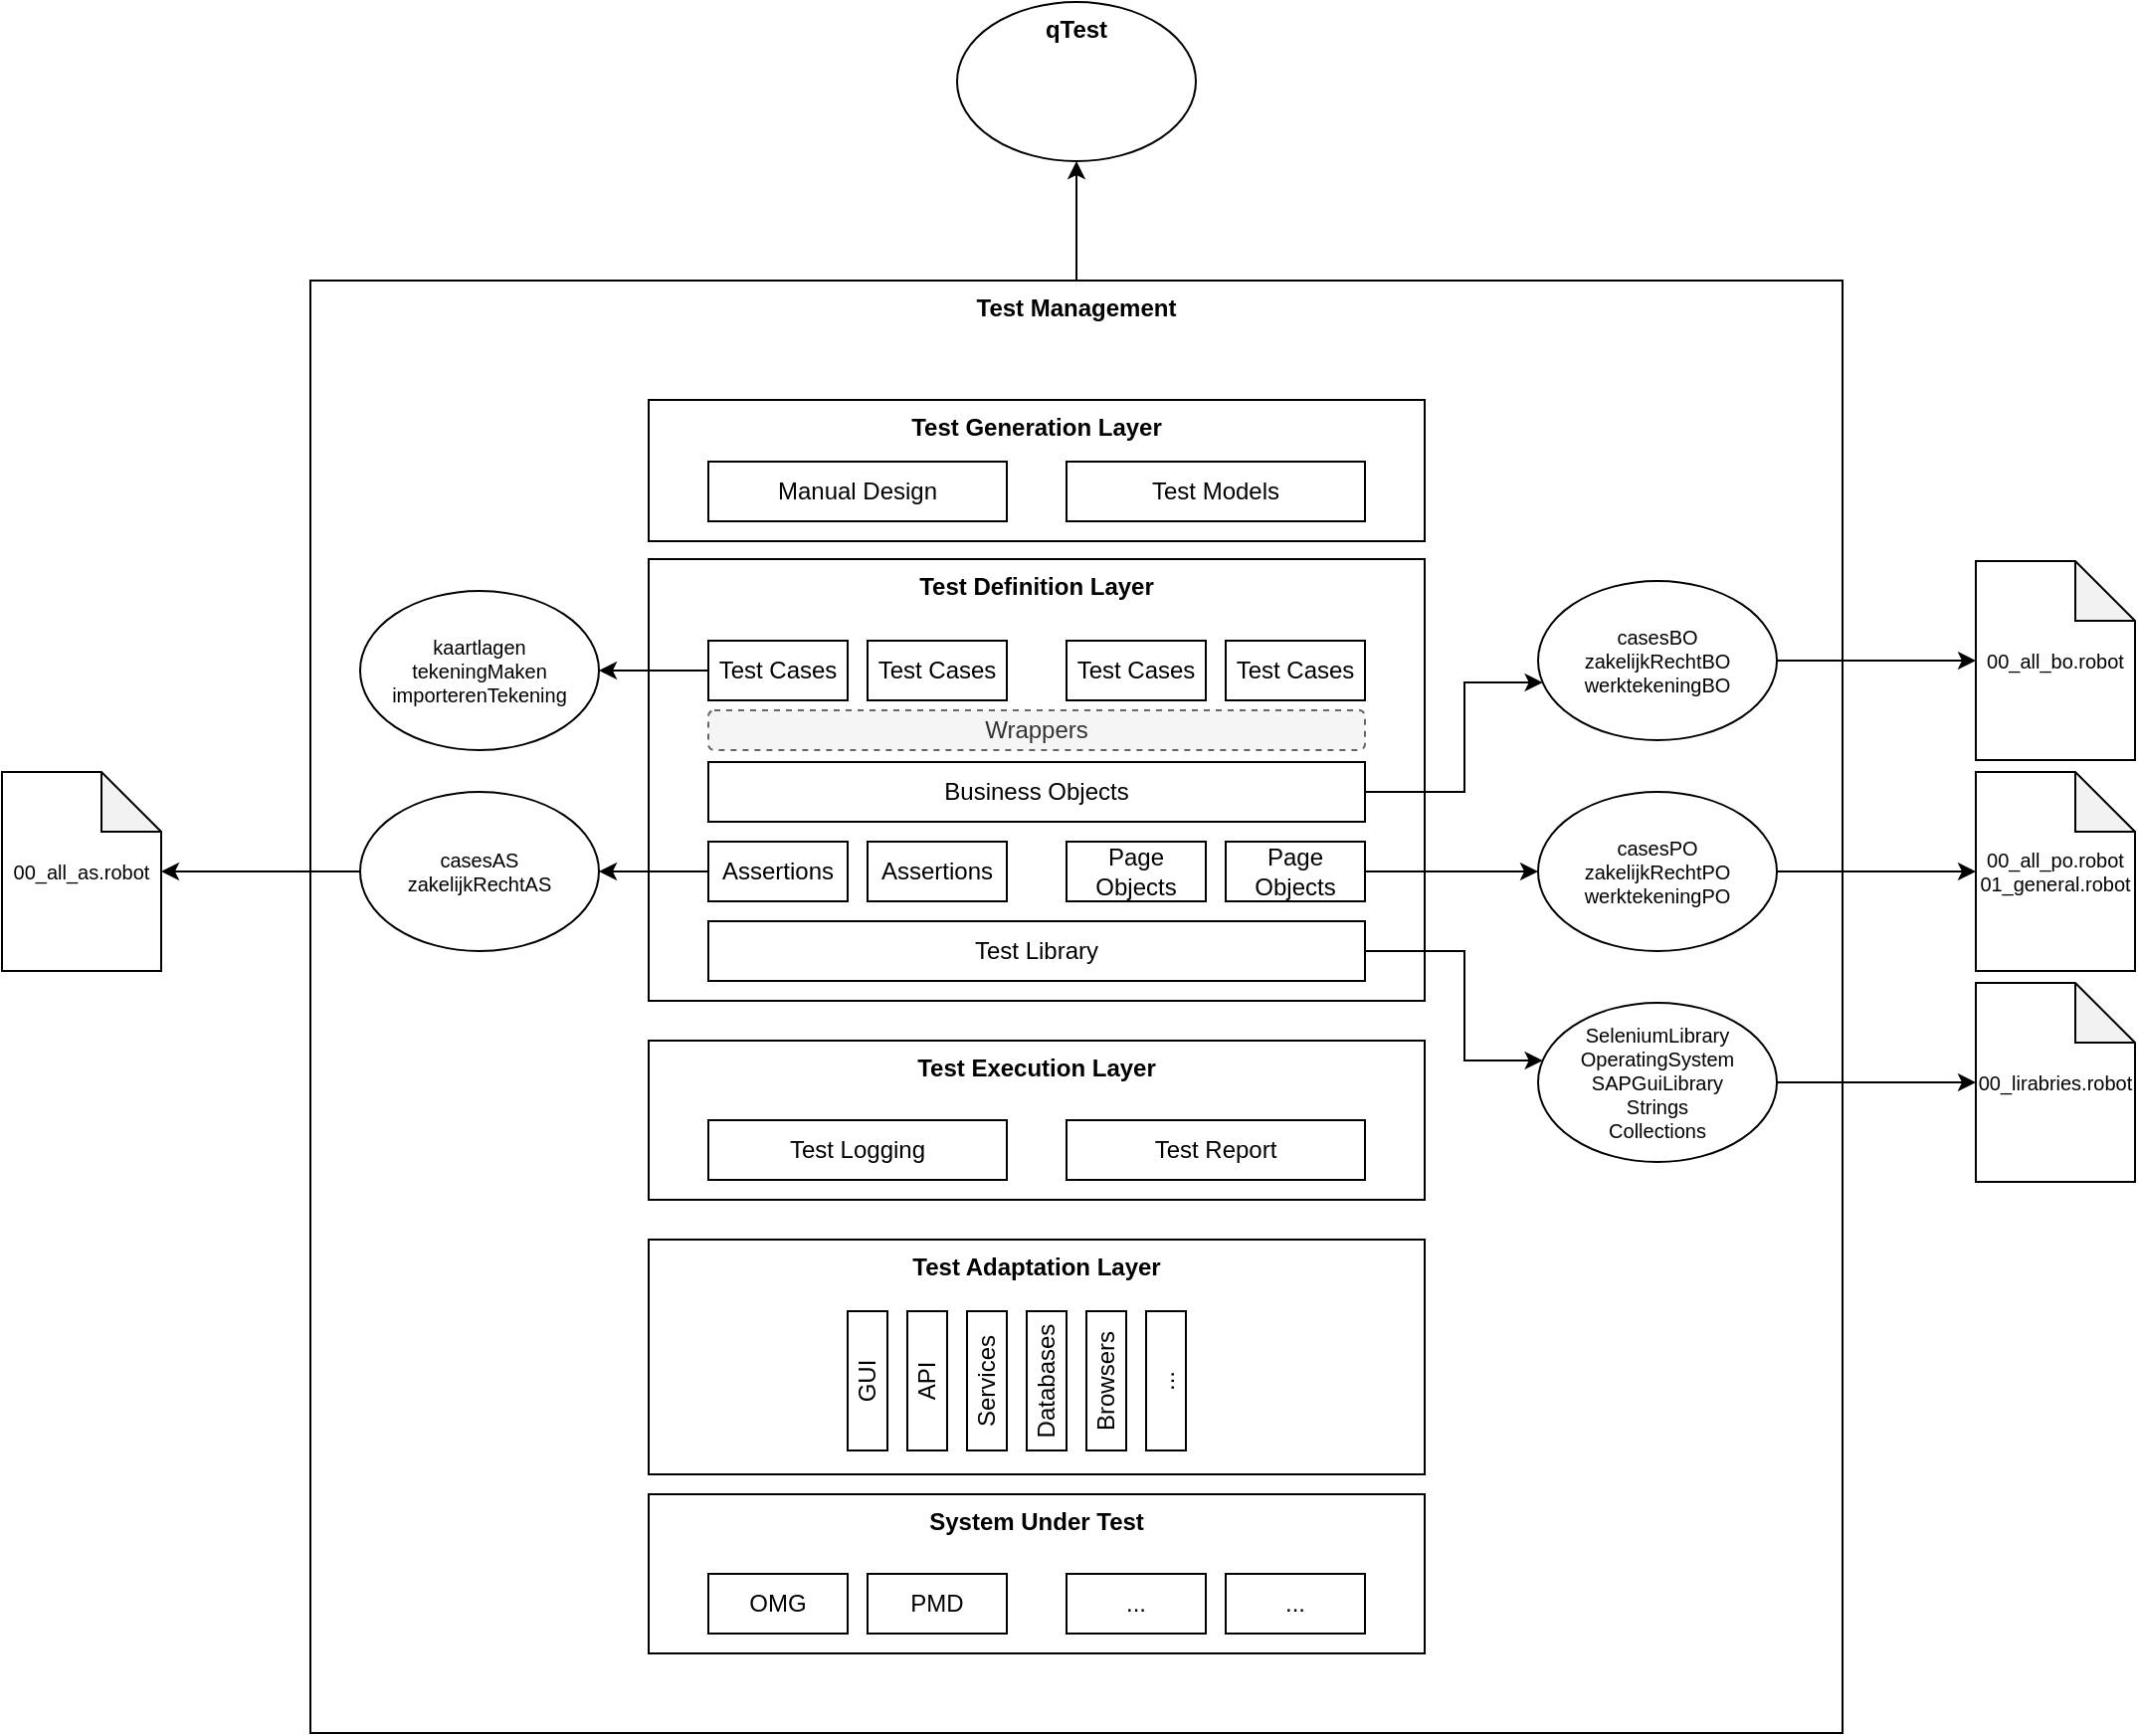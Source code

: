 <mxfile version="14.2.2" type="github">
  <diagram id="8tTxIPcfSnXsYFQpMSlw" name="Page-1">
    <mxGraphModel dx="3076" dy="762" grid="1" gridSize="10" guides="1" tooltips="1" connect="1" arrows="1" fold="1" page="1" pageScale="1" pageWidth="827" pageHeight="1169" math="0" shadow="0">
      <root>
        <mxCell id="0" />
        <mxCell id="1" parent="0" />
        <mxCell id="OmSEWwTg2d_qXSSiuepV-2" value="" style="edgeStyle=orthogonalEdgeStyle;rounded=0;orthogonalLoop=1;jettySize=auto;html=1;" edge="1" parent="1" source="OmSEWwTg2d_qXSSiuepV-3" target="OmSEWwTg2d_qXSSiuepV-43">
          <mxGeometry relative="1" as="geometry" />
        </mxCell>
        <mxCell id="OmSEWwTg2d_qXSSiuepV-3" value="Test Management" style="rounded=0;whiteSpace=wrap;html=1;verticalAlign=top;fontStyle=1" vertex="1" parent="1">
          <mxGeometry x="-810" y="180" width="770" height="730" as="geometry" />
        </mxCell>
        <mxCell id="OmSEWwTg2d_qXSSiuepV-4" value="Test Adaptation Layer" style="rounded=0;whiteSpace=wrap;html=1;horizontal=1;verticalAlign=top;fontStyle=1" vertex="1" parent="1">
          <mxGeometry x="-640" y="662" width="390" height="118" as="geometry" />
        </mxCell>
        <mxCell id="OmSEWwTg2d_qXSSiuepV-5" value="GUI" style="rounded=0;whiteSpace=wrap;html=1;horizontal=0;" vertex="1" parent="1">
          <mxGeometry x="-540" y="698" width="20" height="70" as="geometry" />
        </mxCell>
        <mxCell id="OmSEWwTg2d_qXSSiuepV-6" value="API" style="rounded=0;whiteSpace=wrap;html=1;horizontal=0;" vertex="1" parent="1">
          <mxGeometry x="-510" y="698" width="20" height="70" as="geometry" />
        </mxCell>
        <mxCell id="OmSEWwTg2d_qXSSiuepV-7" value="Services" style="rounded=0;whiteSpace=wrap;html=1;horizontal=0;" vertex="1" parent="1">
          <mxGeometry x="-480" y="698" width="20" height="70" as="geometry" />
        </mxCell>
        <mxCell id="OmSEWwTg2d_qXSSiuepV-8" value="Databases" style="rounded=0;whiteSpace=wrap;html=1;horizontal=0;" vertex="1" parent="1">
          <mxGeometry x="-450" y="698" width="20" height="70" as="geometry" />
        </mxCell>
        <mxCell id="OmSEWwTg2d_qXSSiuepV-9" value="Test Execution Layer" style="rounded=0;whiteSpace=wrap;html=1;verticalAlign=top;fontStyle=1" vertex="1" parent="1">
          <mxGeometry x="-640" y="562" width="390" height="80" as="geometry" />
        </mxCell>
        <mxCell id="OmSEWwTg2d_qXSSiuepV-10" value="Test Logging" style="rounded=0;whiteSpace=wrap;html=1;" vertex="1" parent="1">
          <mxGeometry x="-610" y="602" width="150" height="30" as="geometry" />
        </mxCell>
        <mxCell id="OmSEWwTg2d_qXSSiuepV-11" value="Test Report" style="rounded=0;whiteSpace=wrap;html=1;" vertex="1" parent="1">
          <mxGeometry x="-430" y="602" width="150" height="30" as="geometry" />
        </mxCell>
        <mxCell id="OmSEWwTg2d_qXSSiuepV-12" value="Browsers" style="rounded=0;whiteSpace=wrap;html=1;horizontal=0;" vertex="1" parent="1">
          <mxGeometry x="-420" y="698" width="20" height="70" as="geometry" />
        </mxCell>
        <mxCell id="OmSEWwTg2d_qXSSiuepV-13" value="..." style="rounded=0;whiteSpace=wrap;html=1;horizontal=0;" vertex="1" parent="1">
          <mxGeometry x="-390" y="698" width="20" height="70" as="geometry" />
        </mxCell>
        <mxCell id="OmSEWwTg2d_qXSSiuepV-14" value="Test Definition Layer" style="rounded=0;whiteSpace=wrap;html=1;verticalAlign=top;fontStyle=1" vertex="1" parent="1">
          <mxGeometry x="-640" y="320" width="390" height="222" as="geometry" />
        </mxCell>
        <mxCell id="OmSEWwTg2d_qXSSiuepV-15" value="" style="edgeStyle=orthogonalEdgeStyle;rounded=0;orthogonalLoop=1;jettySize=auto;html=1;fontSize=10;" edge="1" parent="1" source="OmSEWwTg2d_qXSSiuepV-16" target="OmSEWwTg2d_qXSSiuepV-23">
          <mxGeometry relative="1" as="geometry">
            <Array as="points">
              <mxPoint x="-230" y="437" />
              <mxPoint x="-230" y="382" />
            </Array>
          </mxGeometry>
        </mxCell>
        <mxCell id="OmSEWwTg2d_qXSSiuepV-16" value="Business Objects" style="rounded=0;whiteSpace=wrap;html=1;" vertex="1" parent="1">
          <mxGeometry x="-610" y="422" width="330" height="30" as="geometry" />
        </mxCell>
        <mxCell id="OmSEWwTg2d_qXSSiuepV-17" value="" style="edgeStyle=orthogonalEdgeStyle;rounded=0;orthogonalLoop=1;jettySize=auto;html=1;" edge="1" parent="1" source="OmSEWwTg2d_qXSSiuepV-18" target="OmSEWwTg2d_qXSSiuepV-19">
          <mxGeometry relative="1" as="geometry">
            <Array as="points">
              <mxPoint x="-230" y="517" />
              <mxPoint x="-230" y="572" />
            </Array>
          </mxGeometry>
        </mxCell>
        <mxCell id="OmSEWwTg2d_qXSSiuepV-18" value="Test Library" style="rounded=0;whiteSpace=wrap;html=1;" vertex="1" parent="1">
          <mxGeometry x="-610" y="502" width="330" height="30" as="geometry" />
        </mxCell>
        <mxCell id="OmSEWwTg2d_qXSSiuepV-46" value="" style="edgeStyle=orthogonalEdgeStyle;rounded=0;orthogonalLoop=1;jettySize=auto;html=1;" edge="1" parent="1" source="OmSEWwTg2d_qXSSiuepV-19" target="OmSEWwTg2d_qXSSiuepV-45">
          <mxGeometry relative="1" as="geometry" />
        </mxCell>
        <mxCell id="OmSEWwTg2d_qXSSiuepV-19" value="SeleniumLibrary&lt;br style=&quot;font-size: 10px;&quot;&gt;OperatingSystem&lt;br style=&quot;font-size: 10px;&quot;&gt;SAPGuiLibrary&lt;br style=&quot;font-size: 10px;&quot;&gt;Strings&lt;br style=&quot;font-size: 10px;&quot;&gt;Collections" style="ellipse;whiteSpace=wrap;html=1;rounded=0;fontSize=10;" vertex="1" parent="1">
          <mxGeometry x="-193" y="543" width="120" height="80" as="geometry" />
        </mxCell>
        <mxCell id="OmSEWwTg2d_qXSSiuepV-20" value="" style="edgeStyle=orthogonalEdgeStyle;rounded=0;orthogonalLoop=1;jettySize=auto;html=1;fontSize=10;" edge="1" parent="1" source="OmSEWwTg2d_qXSSiuepV-21" target="OmSEWwTg2d_qXSSiuepV-22">
          <mxGeometry relative="1" as="geometry" />
        </mxCell>
        <mxCell id="OmSEWwTg2d_qXSSiuepV-21" value="Page Objects" style="rounded=0;whiteSpace=wrap;html=1;" vertex="1" parent="1">
          <mxGeometry x="-350" y="462" width="70" height="30" as="geometry" />
        </mxCell>
        <mxCell id="OmSEWwTg2d_qXSSiuepV-48" value="" style="edgeStyle=orthogonalEdgeStyle;rounded=0;orthogonalLoop=1;jettySize=auto;html=1;" edge="1" parent="1" source="OmSEWwTg2d_qXSSiuepV-22" target="OmSEWwTg2d_qXSSiuepV-47">
          <mxGeometry relative="1" as="geometry" />
        </mxCell>
        <mxCell id="OmSEWwTg2d_qXSSiuepV-22" value="casesPO&lt;br&gt;zakelijkRechtPO&lt;br&gt;werktekeningPO" style="ellipse;whiteSpace=wrap;html=1;rounded=0;fontSize=10;" vertex="1" parent="1">
          <mxGeometry x="-193" y="437" width="120" height="80" as="geometry" />
        </mxCell>
        <mxCell id="OmSEWwTg2d_qXSSiuepV-50" value="" style="edgeStyle=orthogonalEdgeStyle;rounded=0;orthogonalLoop=1;jettySize=auto;html=1;" edge="1" parent="1" source="OmSEWwTg2d_qXSSiuepV-23" target="OmSEWwTg2d_qXSSiuepV-49">
          <mxGeometry relative="1" as="geometry" />
        </mxCell>
        <mxCell id="OmSEWwTg2d_qXSSiuepV-23" value="casesBO&lt;br&gt;zakelijkRechtBO&lt;br&gt;werktekeningBO" style="ellipse;whiteSpace=wrap;html=1;rounded=0;fontSize=10;" vertex="1" parent="1">
          <mxGeometry x="-193" y="331" width="120" height="80" as="geometry" />
        </mxCell>
        <mxCell id="OmSEWwTg2d_qXSSiuepV-24" value="" style="edgeStyle=orthogonalEdgeStyle;rounded=0;orthogonalLoop=1;jettySize=auto;html=1;fontSize=10;" edge="1" parent="1" source="OmSEWwTg2d_qXSSiuepV-25" target="OmSEWwTg2d_qXSSiuepV-26">
          <mxGeometry relative="1" as="geometry" />
        </mxCell>
        <mxCell id="OmSEWwTg2d_qXSSiuepV-25" value="Assertions" style="rounded=0;whiteSpace=wrap;html=1;" vertex="1" parent="1">
          <mxGeometry x="-610" y="462" width="70" height="30" as="geometry" />
        </mxCell>
        <mxCell id="OmSEWwTg2d_qXSSiuepV-52" value="" style="edgeStyle=orthogonalEdgeStyle;rounded=0;orthogonalLoop=1;jettySize=auto;html=1;" edge="1" parent="1" source="OmSEWwTg2d_qXSSiuepV-26" target="OmSEWwTg2d_qXSSiuepV-51">
          <mxGeometry relative="1" as="geometry" />
        </mxCell>
        <mxCell id="OmSEWwTg2d_qXSSiuepV-26" value="casesAS&lt;br style=&quot;font-size: 10px;&quot;&gt;zakelijkRechtAS" style="ellipse;whiteSpace=wrap;html=1;rounded=0;fontSize=10;" vertex="1" parent="1">
          <mxGeometry x="-785" y="437" width="120" height="80" as="geometry" />
        </mxCell>
        <mxCell id="OmSEWwTg2d_qXSSiuepV-27" value="" style="edgeStyle=orthogonalEdgeStyle;rounded=0;orthogonalLoop=1;jettySize=auto;html=1;fontSize=10;" edge="1" parent="1" source="OmSEWwTg2d_qXSSiuepV-28" target="OmSEWwTg2d_qXSSiuepV-29">
          <mxGeometry relative="1" as="geometry" />
        </mxCell>
        <mxCell id="OmSEWwTg2d_qXSSiuepV-28" value="Test Cases" style="rounded=0;whiteSpace=wrap;html=1;" vertex="1" parent="1">
          <mxGeometry x="-610" y="361" width="70" height="30" as="geometry" />
        </mxCell>
        <mxCell id="OmSEWwTg2d_qXSSiuepV-29" value="kaartlagen&lt;br style=&quot;font-size: 10px;&quot;&gt;tekeningMaken&lt;br style=&quot;font-size: 10px;&quot;&gt;importerenTekening" style="ellipse;whiteSpace=wrap;html=1;rounded=0;fontSize=10;" vertex="1" parent="1">
          <mxGeometry x="-785" y="336" width="120" height="80" as="geometry" />
        </mxCell>
        <mxCell id="OmSEWwTg2d_qXSSiuepV-30" value="Test Cases" style="rounded=0;whiteSpace=wrap;html=1;" vertex="1" parent="1">
          <mxGeometry x="-530" y="361" width="70" height="30" as="geometry" />
        </mxCell>
        <mxCell id="OmSEWwTg2d_qXSSiuepV-31" value="Page Objects" style="rounded=0;whiteSpace=wrap;html=1;" vertex="1" parent="1">
          <mxGeometry x="-430" y="462" width="70" height="30" as="geometry" />
        </mxCell>
        <mxCell id="OmSEWwTg2d_qXSSiuepV-32" value="Assertions" style="rounded=0;whiteSpace=wrap;html=1;" vertex="1" parent="1">
          <mxGeometry x="-530" y="462" width="70" height="30" as="geometry" />
        </mxCell>
        <mxCell id="OmSEWwTg2d_qXSSiuepV-33" value="Test Cases" style="rounded=0;whiteSpace=wrap;html=1;" vertex="1" parent="1">
          <mxGeometry x="-430" y="361" width="70" height="30" as="geometry" />
        </mxCell>
        <mxCell id="OmSEWwTg2d_qXSSiuepV-34" value="Test Cases" style="rounded=0;whiteSpace=wrap;html=1;" vertex="1" parent="1">
          <mxGeometry x="-350" y="361" width="70" height="30" as="geometry" />
        </mxCell>
        <mxCell id="OmSEWwTg2d_qXSSiuepV-35" value="Test Generation Layer" style="rounded=0;whiteSpace=wrap;html=1;verticalAlign=top;fontStyle=1" vertex="1" parent="1">
          <mxGeometry x="-640" y="240" width="390" height="71" as="geometry" />
        </mxCell>
        <mxCell id="OmSEWwTg2d_qXSSiuepV-36" value="Manual Design" style="rounded=0;whiteSpace=wrap;html=1;" vertex="1" parent="1">
          <mxGeometry x="-610" y="271" width="150" height="30" as="geometry" />
        </mxCell>
        <mxCell id="OmSEWwTg2d_qXSSiuepV-37" value="Test Models" style="rounded=0;whiteSpace=wrap;html=1;" vertex="1" parent="1">
          <mxGeometry x="-430" y="271" width="150" height="30" as="geometry" />
        </mxCell>
        <mxCell id="OmSEWwTg2d_qXSSiuepV-38" value="System Under Test" style="rounded=0;whiteSpace=wrap;html=1;verticalAlign=top;fontStyle=1" vertex="1" parent="1">
          <mxGeometry x="-640" y="790" width="390" height="80" as="geometry" />
        </mxCell>
        <mxCell id="OmSEWwTg2d_qXSSiuepV-39" value="..." style="rounded=0;whiteSpace=wrap;html=1;" vertex="1" parent="1">
          <mxGeometry x="-350" y="830" width="70" height="30" as="geometry" />
        </mxCell>
        <mxCell id="OmSEWwTg2d_qXSSiuepV-40" value="OMG" style="rounded=0;whiteSpace=wrap;html=1;" vertex="1" parent="1">
          <mxGeometry x="-610" y="830" width="70" height="30" as="geometry" />
        </mxCell>
        <mxCell id="OmSEWwTg2d_qXSSiuepV-41" value="..." style="rounded=0;whiteSpace=wrap;html=1;" vertex="1" parent="1">
          <mxGeometry x="-430" y="830" width="70" height="30" as="geometry" />
        </mxCell>
        <mxCell id="OmSEWwTg2d_qXSSiuepV-42" value="PMD" style="rounded=0;whiteSpace=wrap;html=1;" vertex="1" parent="1">
          <mxGeometry x="-530" y="830" width="70" height="30" as="geometry" />
        </mxCell>
        <mxCell id="OmSEWwTg2d_qXSSiuepV-43" value="qTest" style="ellipse;whiteSpace=wrap;html=1;rounded=0;fontStyle=1;verticalAlign=top;" vertex="1" parent="1">
          <mxGeometry x="-485" y="40" width="120" height="80" as="geometry" />
        </mxCell>
        <mxCell id="OmSEWwTg2d_qXSSiuepV-44" value="Wrappers" style="rounded=1;whiteSpace=wrap;html=1;labelBorderColor=none;strokeColor=#666666;fontColor=#333333;dashed=1;glass=0;shadow=0;sketch=0;fillColor=#f5f5f5;" vertex="1" parent="1">
          <mxGeometry x="-610" y="396" width="330" height="20" as="geometry" />
        </mxCell>
        <mxCell id="OmSEWwTg2d_qXSSiuepV-45" value="00_lirabries.robot" style="shape=note;whiteSpace=wrap;html=1;backgroundOutline=1;darkOpacity=0.05;rounded=0;fontSize=10;" vertex="1" parent="1">
          <mxGeometry x="27" y="533" width="80" height="100" as="geometry" />
        </mxCell>
        <mxCell id="OmSEWwTg2d_qXSSiuepV-47" value="00_all_po.robot&lt;br&gt;01_general.robot" style="shape=note;whiteSpace=wrap;html=1;backgroundOutline=1;darkOpacity=0.05;rounded=0;fontSize=10;" vertex="1" parent="1">
          <mxGeometry x="27" y="427" width="80" height="100" as="geometry" />
        </mxCell>
        <mxCell id="OmSEWwTg2d_qXSSiuepV-49" value="00_all_bo.robot" style="shape=note;whiteSpace=wrap;html=1;backgroundOutline=1;darkOpacity=0.05;rounded=0;fontSize=10;" vertex="1" parent="1">
          <mxGeometry x="27" y="321" width="80" height="100" as="geometry" />
        </mxCell>
        <mxCell id="OmSEWwTg2d_qXSSiuepV-51" value="00_all_as.robot" style="shape=note;whiteSpace=wrap;html=1;backgroundOutline=1;darkOpacity=0.05;rounded=0;fontSize=10;" vertex="1" parent="1">
          <mxGeometry x="-965" y="427" width="80" height="100" as="geometry" />
        </mxCell>
      </root>
    </mxGraphModel>
  </diagram>
</mxfile>

